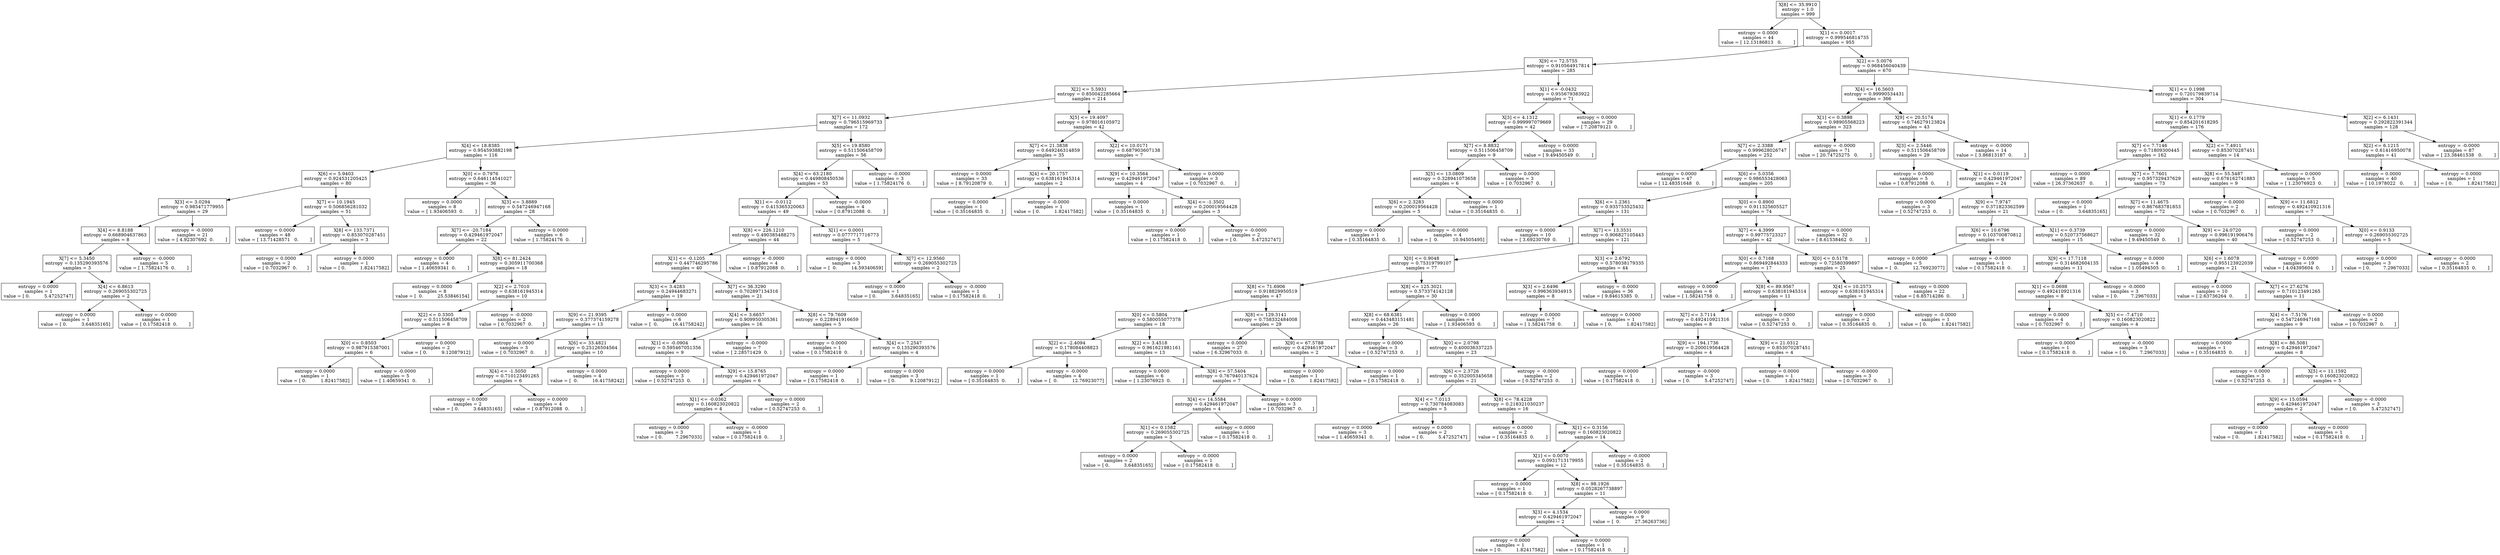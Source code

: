 digraph Tree {
0 [label="X[8] <= 35.9910\nentropy = 1.0\nsamples = 999", shape="box"] ;
1 [label="entropy = 0.0000\nsamples = 44\nvalue = [ 12.13186813   0.        ]", shape="box"] ;
0 -> 1 ;
2 [label="X[1] <= 0.0017\nentropy = 0.999546814735\nsamples = 955", shape="box"] ;
0 -> 2 ;
3 [label="X[9] <= 72.5755\nentropy = 0.910564917814\nsamples = 285", shape="box"] ;
2 -> 3 ;
4 [label="X[2] <= 5.5931\nentropy = 0.850042285664\nsamples = 214", shape="box"] ;
3 -> 4 ;
5 [label="X[7] <= 11.0932\nentropy = 0.796515969733\nsamples = 172", shape="box"] ;
4 -> 5 ;
6 [label="X[4] <= 18.8385\nentropy = 0.954593882198\nsamples = 116", shape="box"] ;
5 -> 6 ;
7 [label="X[6] <= 5.9403\nentropy = 0.924531205425\nsamples = 80", shape="box"] ;
6 -> 7 ;
8 [label="X[3] <= 3.0294\nentropy = 0.985471779955\nsamples = 29", shape="box"] ;
7 -> 8 ;
9 [label="X[4] <= 8.8188\nentropy = 0.668904637863\nsamples = 8", shape="box"] ;
8 -> 9 ;
10 [label="X[7] <= 5.3450\nentropy = 0.135290393576\nsamples = 3", shape="box"] ;
9 -> 10 ;
11 [label="entropy = 0.0000\nsamples = 1\nvalue = [ 0.          5.47252747]", shape="box"] ;
10 -> 11 ;
12 [label="X[4] <= 6.8613\nentropy = 0.269055302725\nsamples = 2", shape="box"] ;
10 -> 12 ;
13 [label="entropy = 0.0000\nsamples = 1\nvalue = [ 0.          3.64835165]", shape="box"] ;
12 -> 13 ;
14 [label="entropy = -0.0000\nsamples = 1\nvalue = [ 0.17582418  0.        ]", shape="box"] ;
12 -> 14 ;
15 [label="entropy = -0.0000\nsamples = 5\nvalue = [ 1.75824176  0.        ]", shape="box"] ;
9 -> 15 ;
16 [label="entropy = -0.0000\nsamples = 21\nvalue = [ 4.92307692  0.        ]", shape="box"] ;
8 -> 16 ;
17 [label="X[7] <= 10.1945\nentropy = 0.506856281032\nsamples = 51", shape="box"] ;
7 -> 17 ;
18 [label="entropy = 0.0000\nsamples = 48\nvalue = [ 13.71428571   0.        ]", shape="box"] ;
17 -> 18 ;
19 [label="X[8] <= 133.7371\nentropy = 0.853070287451\nsamples = 3", shape="box"] ;
17 -> 19 ;
20 [label="entropy = 0.0000\nsamples = 2\nvalue = [ 0.7032967  0.       ]", shape="box"] ;
19 -> 20 ;
21 [label="entropy = 0.0000\nsamples = 1\nvalue = [ 0.          1.82417582]", shape="box"] ;
19 -> 21 ;
22 [label="X[0] <= 0.7976\nentropy = 0.646114541027\nsamples = 36", shape="box"] ;
6 -> 22 ;
23 [label="entropy = 0.0000\nsamples = 8\nvalue = [ 1.93406593  0.        ]", shape="box"] ;
22 -> 23 ;
24 [label="X[3] <= 3.8889\nentropy = 0.547246947168\nsamples = 28", shape="box"] ;
22 -> 24 ;
25 [label="X[7] <= -20.7184\nentropy = 0.429461972047\nsamples = 22", shape="box"] ;
24 -> 25 ;
26 [label="entropy = 0.0000\nsamples = 4\nvalue = [ 1.40659341  0.        ]", shape="box"] ;
25 -> 26 ;
27 [label="X[8] <= 81.2424\nentropy = 0.305911700368\nsamples = 18", shape="box"] ;
25 -> 27 ;
28 [label="entropy = 0.0000\nsamples = 8\nvalue = [  0.          25.53846154]", shape="box"] ;
27 -> 28 ;
29 [label="X[2] <= 2.7010\nentropy = 0.638161945314\nsamples = 10", shape="box"] ;
27 -> 29 ;
30 [label="X[2] <= 0.3305\nentropy = 0.511506458709\nsamples = 8", shape="box"] ;
29 -> 30 ;
31 [label="X[0] <= 0.8503\nentropy = 0.987915387001\nsamples = 6", shape="box"] ;
30 -> 31 ;
32 [label="entropy = 0.0000\nsamples = 1\nvalue = [ 0.          1.82417582]", shape="box"] ;
31 -> 32 ;
33 [label="entropy = -0.0000\nsamples = 5\nvalue = [ 1.40659341  0.        ]", shape="box"] ;
31 -> 33 ;
34 [label="entropy = 0.0000\nsamples = 2\nvalue = [ 0.          9.12087912]", shape="box"] ;
30 -> 34 ;
35 [label="entropy = -0.0000\nsamples = 2\nvalue = [ 0.7032967  0.       ]", shape="box"] ;
29 -> 35 ;
36 [label="entropy = 0.0000\nsamples = 6\nvalue = [ 1.75824176  0.        ]", shape="box"] ;
24 -> 36 ;
37 [label="X[5] <= 19.8580\nentropy = 0.511506458709\nsamples = 56", shape="box"] ;
5 -> 37 ;
38 [label="X[4] <= 63.2180\nentropy = 0.449808450536\nsamples = 53", shape="box"] ;
37 -> 38 ;
39 [label="X[1] <= -0.0112\nentropy = 0.415365320063\nsamples = 49", shape="box"] ;
38 -> 39 ;
40 [label="X[8] <= 226.1210\nentropy = 0.490385488275\nsamples = 44", shape="box"] ;
39 -> 40 ;
41 [label="X[1] <= -0.1205\nentropy = 0.447746295786\nsamples = 40", shape="box"] ;
40 -> 41 ;
42 [label="X[3] <= 3.4283\nentropy = 0.24944683271\nsamples = 19", shape="box"] ;
41 -> 42 ;
43 [label="X[9] <= 21.9395\nentropy = 0.377374159278\nsamples = 13", shape="box"] ;
42 -> 43 ;
44 [label="entropy = 0.0000\nsamples = 3\nvalue = [ 0.7032967  0.       ]", shape="box"] ;
43 -> 44 ;
45 [label="X[6] <= 33.4821\nentropy = 0.25126504564\nsamples = 10", shape="box"] ;
43 -> 45 ;
46 [label="X[4] <= -1.5050\nentropy = 0.710123491265\nsamples = 6", shape="box"] ;
45 -> 46 ;
47 [label="entropy = 0.0000\nsamples = 2\nvalue = [ 0.          3.64835165]", shape="box"] ;
46 -> 47 ;
48 [label="entropy = 0.0000\nsamples = 4\nvalue = [ 0.87912088  0.        ]", shape="box"] ;
46 -> 48 ;
49 [label="entropy = 0.0000\nsamples = 4\nvalue = [  0.          16.41758242]", shape="box"] ;
45 -> 49 ;
50 [label="entropy = 0.0000\nsamples = 6\nvalue = [  0.          16.41758242]", shape="box"] ;
42 -> 50 ;
51 [label="X[7] <= 36.3290\nentropy = 0.702897134316\nsamples = 21", shape="box"] ;
41 -> 51 ;
52 [label="X[4] <= 3.6657\nentropy = 0.909950305361\nsamples = 16", shape="box"] ;
51 -> 52 ;
53 [label="X[1] <= -0.0904\nentropy = 0.595467051356\nsamples = 9", shape="box"] ;
52 -> 53 ;
54 [label="entropy = 0.0000\nsamples = 3\nvalue = [ 0.52747253  0.        ]", shape="box"] ;
53 -> 54 ;
55 [label="X[9] <= 15.8765\nentropy = 0.429461972047\nsamples = 6", shape="box"] ;
53 -> 55 ;
56 [label="X[1] <= -0.0362\nentropy = 0.160823020822\nsamples = 4", shape="box"] ;
55 -> 56 ;
57 [label="entropy = 0.0000\nsamples = 3\nvalue = [ 0.         7.2967033]", shape="box"] ;
56 -> 57 ;
58 [label="entropy = -0.0000\nsamples = 1\nvalue = [ 0.17582418  0.        ]", shape="box"] ;
56 -> 58 ;
59 [label="entropy = 0.0000\nsamples = 2\nvalue = [ 0.52747253  0.        ]", shape="box"] ;
55 -> 59 ;
60 [label="entropy = -0.0000\nsamples = 7\nvalue = [ 2.28571429  0.        ]", shape="box"] ;
52 -> 60 ;
61 [label="X[8] <= 79.7609\nentropy = 0.228941916659\nsamples = 5", shape="box"] ;
51 -> 61 ;
62 [label="entropy = 0.0000\nsamples = 1\nvalue = [ 0.17582418  0.        ]", shape="box"] ;
61 -> 62 ;
63 [label="X[4] <= 7.2547\nentropy = 0.135290393576\nsamples = 4", shape="box"] ;
61 -> 63 ;
64 [label="entropy = 0.0000\nsamples = 1\nvalue = [ 0.17582418  0.        ]", shape="box"] ;
63 -> 64 ;
65 [label="entropy = 0.0000\nsamples = 3\nvalue = [ 0.          9.12087912]", shape="box"] ;
63 -> 65 ;
66 [label="entropy = -0.0000\nsamples = 4\nvalue = [ 0.87912088  0.        ]", shape="box"] ;
40 -> 66 ;
67 [label="X[1] <= 0.0001\nentropy = 0.0777717716773\nsamples = 5", shape="box"] ;
39 -> 67 ;
68 [label="entropy = 0.0000\nsamples = 3\nvalue = [  0.          14.59340659]", shape="box"] ;
67 -> 68 ;
69 [label="X[7] <= 12.9560\nentropy = 0.269055302725\nsamples = 2", shape="box"] ;
67 -> 69 ;
70 [label="entropy = 0.0000\nsamples = 1\nvalue = [ 0.          3.64835165]", shape="box"] ;
69 -> 70 ;
71 [label="entropy = -0.0000\nsamples = 1\nvalue = [ 0.17582418  0.        ]", shape="box"] ;
69 -> 71 ;
72 [label="entropy = -0.0000\nsamples = 4\nvalue = [ 0.87912088  0.        ]", shape="box"] ;
38 -> 72 ;
73 [label="entropy = -0.0000\nsamples = 3\nvalue = [ 1.75824176  0.        ]", shape="box"] ;
37 -> 73 ;
74 [label="X[5] <= 19.4097\nentropy = 0.978016105972\nsamples = 42", shape="box"] ;
4 -> 74 ;
75 [label="X[7] <= 21.3838\nentropy = 0.649246314859\nsamples = 35", shape="box"] ;
74 -> 75 ;
76 [label="entropy = 0.0000\nsamples = 33\nvalue = [ 8.79120879  0.        ]", shape="box"] ;
75 -> 76 ;
77 [label="X[4] <= 20.1757\nentropy = 0.638161945314\nsamples = 2", shape="box"] ;
75 -> 77 ;
78 [label="entropy = 0.0000\nsamples = 1\nvalue = [ 0.35164835  0.        ]", shape="box"] ;
77 -> 78 ;
79 [label="entropy = -0.0000\nsamples = 1\nvalue = [ 0.          1.82417582]", shape="box"] ;
77 -> 79 ;
80 [label="X[2] <= 10.0171\nentropy = 0.687903607138\nsamples = 7", shape="box"] ;
74 -> 80 ;
81 [label="X[9] <= 10.3564\nentropy = 0.429461972047\nsamples = 4", shape="box"] ;
80 -> 81 ;
82 [label="entropy = 0.0000\nsamples = 1\nvalue = [ 0.35164835  0.        ]", shape="box"] ;
81 -> 82 ;
83 [label="X[4] <= -1.3502\nentropy = 0.200019564428\nsamples = 3", shape="box"] ;
81 -> 83 ;
84 [label="entropy = 0.0000\nsamples = 1\nvalue = [ 0.17582418  0.        ]", shape="box"] ;
83 -> 84 ;
85 [label="entropy = -0.0000\nsamples = 2\nvalue = [ 0.          5.47252747]", shape="box"] ;
83 -> 85 ;
86 [label="entropy = 0.0000\nsamples = 3\nvalue = [ 0.7032967  0.       ]", shape="box"] ;
80 -> 86 ;
87 [label="X[1] <= -0.0432\nentropy = 0.955679383922\nsamples = 71", shape="box"] ;
3 -> 87 ;
88 [label="X[3] <= 4.1312\nentropy = 0.999997079669\nsamples = 42", shape="box"] ;
87 -> 88 ;
89 [label="X[7] <= 8.8832\nentropy = 0.511506458709\nsamples = 9", shape="box"] ;
88 -> 89 ;
90 [label="X[5] <= 13.0809\nentropy = 0.328941073658\nsamples = 6", shape="box"] ;
89 -> 90 ;
91 [label="X[6] <= 2.3283\nentropy = 0.200019564428\nsamples = 5", shape="box"] ;
90 -> 91 ;
92 [label="entropy = 0.0000\nsamples = 1\nvalue = [ 0.35164835  0.        ]", shape="box"] ;
91 -> 92 ;
93 [label="entropy = -0.0000\nsamples = 4\nvalue = [  0.          10.94505495]", shape="box"] ;
91 -> 93 ;
94 [label="entropy = 0.0000\nsamples = 1\nvalue = [ 0.35164835  0.        ]", shape="box"] ;
90 -> 94 ;
95 [label="entropy = 0.0000\nsamples = 3\nvalue = [ 0.7032967  0.       ]", shape="box"] ;
89 -> 95 ;
96 [label="entropy = 0.0000\nsamples = 33\nvalue = [ 9.49450549  0.        ]", shape="box"] ;
88 -> 96 ;
97 [label="entropy = 0.0000\nsamples = 29\nvalue = [ 7.20879121  0.        ]", shape="box"] ;
87 -> 97 ;
98 [label="X[2] <= 5.0076\nentropy = 0.968456040439\nsamples = 670", shape="box"] ;
2 -> 98 ;
99 [label="X[4] <= 16.5603\nentropy = 0.99990534431\nsamples = 366", shape="box"] ;
98 -> 99 ;
100 [label="X[1] <= 0.3898\nentropy = 0.98905568223\nsamples = 323", shape="box"] ;
99 -> 100 ;
101 [label="X[7] <= 2.3388\nentropy = 0.999628026747\nsamples = 252", shape="box"] ;
100 -> 101 ;
102 [label="entropy = 0.0000\nsamples = 47\nvalue = [ 12.48351648   0.        ]", shape="box"] ;
101 -> 102 ;
103 [label="X[6] <= 5.0356\nentropy = 0.986553428063\nsamples = 205", shape="box"] ;
101 -> 103 ;
104 [label="X[6] <= 1.2361\nentropy = 0.935753525432\nsamples = 131", shape="box"] ;
103 -> 104 ;
105 [label="entropy = 0.0000\nsamples = 10\nvalue = [ 3.69230769  0.        ]", shape="box"] ;
104 -> 105 ;
106 [label="X[7] <= 13.3531\nentropy = 0.906827105443\nsamples = 121", shape="box"] ;
104 -> 106 ;
107 [label="X[0] <= 0.9048\nentropy = 0.75319799107\nsamples = 77", shape="box"] ;
106 -> 107 ;
108 [label="X[8] <= 71.6906\nentropy = 0.918829950519\nsamples = 47", shape="box"] ;
107 -> 108 ;
109 [label="X[0] <= 0.5804\nentropy = 0.580055077378\nsamples = 18", shape="box"] ;
108 -> 109 ;
110 [label="X[2] <= -2.4094\nentropy = 0.178084408823\nsamples = 5", shape="box"] ;
109 -> 110 ;
111 [label="entropy = 0.0000\nsamples = 1\nvalue = [ 0.35164835  0.        ]", shape="box"] ;
110 -> 111 ;
112 [label="entropy = -0.0000\nsamples = 4\nvalue = [  0.          12.76923077]", shape="box"] ;
110 -> 112 ;
113 [label="X[2] <= 3.4518\nentropy = 0.961621981161\nsamples = 13", shape="box"] ;
109 -> 113 ;
114 [label="entropy = 0.0000\nsamples = 6\nvalue = [ 1.23076923  0.        ]", shape="box"] ;
113 -> 114 ;
115 [label="X[8] <= 57.5404\nentropy = 0.767940137624\nsamples = 7", shape="box"] ;
113 -> 115 ;
116 [label="X[4] <= 14.5584\nentropy = 0.429461972047\nsamples = 4", shape="box"] ;
115 -> 116 ;
117 [label="X[1] <= 0.1582\nentropy = 0.269055302725\nsamples = 3", shape="box"] ;
116 -> 117 ;
118 [label="entropy = 0.0000\nsamples = 2\nvalue = [ 0.          3.64835165]", shape="box"] ;
117 -> 118 ;
119 [label="entropy = -0.0000\nsamples = 1\nvalue = [ 0.17582418  0.        ]", shape="box"] ;
117 -> 119 ;
120 [label="entropy = 0.0000\nsamples = 1\nvalue = [ 0.17582418  0.        ]", shape="box"] ;
116 -> 120 ;
121 [label="entropy = 0.0000\nsamples = 3\nvalue = [ 0.7032967  0.       ]", shape="box"] ;
115 -> 121 ;
122 [label="X[8] <= 129.3141\nentropy = 0.758332484008\nsamples = 29", shape="box"] ;
108 -> 122 ;
123 [label="entropy = 0.0000\nsamples = 27\nvalue = [ 6.32967033  0.        ]", shape="box"] ;
122 -> 123 ;
124 [label="X[9] <= 67.5788\nentropy = 0.429461972047\nsamples = 2", shape="box"] ;
122 -> 124 ;
125 [label="entropy = 0.0000\nsamples = 1\nvalue = [ 0.          1.82417582]", shape="box"] ;
124 -> 125 ;
126 [label="entropy = 0.0000\nsamples = 1\nvalue = [ 0.17582418  0.        ]", shape="box"] ;
124 -> 126 ;
127 [label="X[8] <= 125.3021\nentropy = 0.573374142128\nsamples = 30", shape="box"] ;
107 -> 127 ;
128 [label="X[8] <= 68.6381\nentropy = 0.443483151481\nsamples = 26", shape="box"] ;
127 -> 128 ;
129 [label="entropy = 0.0000\nsamples = 3\nvalue = [ 0.52747253  0.        ]", shape="box"] ;
128 -> 129 ;
130 [label="X[0] <= 2.0798\nentropy = 0.400036337225\nsamples = 23", shape="box"] ;
128 -> 130 ;
131 [label="X[6] <= 2.3726\nentropy = 0.352005345658\nsamples = 21", shape="box"] ;
130 -> 131 ;
132 [label="X[4] <= 7.0113\nentropy = 0.730784083083\nsamples = 5", shape="box"] ;
131 -> 132 ;
133 [label="entropy = 0.0000\nsamples = 3\nvalue = [ 1.40659341  0.        ]", shape="box"] ;
132 -> 133 ;
134 [label="entropy = 0.0000\nsamples = 2\nvalue = [ 0.          5.47252747]", shape="box"] ;
132 -> 134 ;
135 [label="X[8] <= 78.4228\nentropy = 0.218321030237\nsamples = 16", shape="box"] ;
131 -> 135 ;
136 [label="entropy = 0.0000\nsamples = 2\nvalue = [ 0.35164835  0.        ]", shape="box"] ;
135 -> 136 ;
137 [label="X[1] <= 0.3156\nentropy = 0.160823020822\nsamples = 14", shape="box"] ;
135 -> 137 ;
138 [label="X[1] <= 0.0070\nentropy = 0.0931713179955\nsamples = 12", shape="box"] ;
137 -> 138 ;
139 [label="entropy = 0.0000\nsamples = 1\nvalue = [ 0.17582418  0.        ]", shape="box"] ;
138 -> 139 ;
140 [label="X[8] <= 98.1926\nentropy = 0.0528267738897\nsamples = 11", shape="box"] ;
138 -> 140 ;
141 [label="X[3] <= 4.1534\nentropy = 0.429461972047\nsamples = 2", shape="box"] ;
140 -> 141 ;
142 [label="entropy = 0.0000\nsamples = 1\nvalue = [ 0.          1.82417582]", shape="box"] ;
141 -> 142 ;
143 [label="entropy = 0.0000\nsamples = 1\nvalue = [ 0.17582418  0.        ]", shape="box"] ;
141 -> 143 ;
144 [label="entropy = 0.0000\nsamples = 9\nvalue = [  0.          27.36263736]", shape="box"] ;
140 -> 144 ;
145 [label="entropy = -0.0000\nsamples = 2\nvalue = [ 0.35164835  0.        ]", shape="box"] ;
137 -> 145 ;
146 [label="entropy = -0.0000\nsamples = 2\nvalue = [ 0.52747253  0.        ]", shape="box"] ;
130 -> 146 ;
147 [label="entropy = 0.0000\nsamples = 4\nvalue = [ 1.93406593  0.        ]", shape="box"] ;
127 -> 147 ;
148 [label="X[3] <= 2.6792\nentropy = 0.578038179335\nsamples = 44", shape="box"] ;
106 -> 148 ;
149 [label="X[3] <= 2.6496\nentropy = 0.996363934915\nsamples = 8", shape="box"] ;
148 -> 149 ;
150 [label="entropy = 0.0000\nsamples = 7\nvalue = [ 1.58241758  0.        ]", shape="box"] ;
149 -> 150 ;
151 [label="entropy = 0.0000\nsamples = 1\nvalue = [ 0.          1.82417582]", shape="box"] ;
149 -> 151 ;
152 [label="entropy = -0.0000\nsamples = 36\nvalue = [ 9.84615385  0.        ]", shape="box"] ;
148 -> 152 ;
153 [label="X[0] <= 0.8900\nentropy = 0.911325605527\nsamples = 74", shape="box"] ;
103 -> 153 ;
154 [label="X[7] <= 4.3999\nentropy = 0.99775723327\nsamples = 42", shape="box"] ;
153 -> 154 ;
155 [label="X[0] <= 0.7168\nentropy = 0.869492844333\nsamples = 17", shape="box"] ;
154 -> 155 ;
156 [label="entropy = 0.0000\nsamples = 6\nvalue = [ 1.58241758  0.        ]", shape="box"] ;
155 -> 156 ;
157 [label="X[8] <= 89.9567\nentropy = 0.638161945314\nsamples = 11", shape="box"] ;
155 -> 157 ;
158 [label="X[7] <= 3.7114\nentropy = 0.492410921316\nsamples = 8", shape="box"] ;
157 -> 158 ;
159 [label="X[9] <= 194.1736\nentropy = 0.200019564428\nsamples = 4", shape="box"] ;
158 -> 159 ;
160 [label="entropy = 0.0000\nsamples = 1\nvalue = [ 0.17582418  0.        ]", shape="box"] ;
159 -> 160 ;
161 [label="entropy = -0.0000\nsamples = 3\nvalue = [ 0.          5.47252747]", shape="box"] ;
159 -> 161 ;
162 [label="X[9] <= 21.0312\nentropy = 0.853070287451\nsamples = 4", shape="box"] ;
158 -> 162 ;
163 [label="entropy = 0.0000\nsamples = 1\nvalue = [ 0.          1.82417582]", shape="box"] ;
162 -> 163 ;
164 [label="entropy = -0.0000\nsamples = 3\nvalue = [ 0.7032967  0.       ]", shape="box"] ;
162 -> 164 ;
165 [label="entropy = 0.0000\nsamples = 3\nvalue = [ 0.52747253  0.        ]", shape="box"] ;
157 -> 165 ;
166 [label="X[0] <= 0.5178\nentropy = 0.72580399897\nsamples = 25", shape="box"] ;
154 -> 166 ;
167 [label="X[4] <= 10.2573\nentropy = 0.638161945314\nsamples = 3", shape="box"] ;
166 -> 167 ;
168 [label="entropy = 0.0000\nsamples = 2\nvalue = [ 0.35164835  0.        ]", shape="box"] ;
167 -> 168 ;
169 [label="entropy = -0.0000\nsamples = 1\nvalue = [ 0.          1.82417582]", shape="box"] ;
167 -> 169 ;
170 [label="entropy = 0.0000\nsamples = 22\nvalue = [ 6.85714286  0.        ]", shape="box"] ;
166 -> 170 ;
171 [label="entropy = 0.0000\nsamples = 32\nvalue = [ 8.61538462  0.        ]", shape="box"] ;
153 -> 171 ;
172 [label="entropy = -0.0000\nsamples = 71\nvalue = [ 20.74725275   0.        ]", shape="box"] ;
100 -> 172 ;
173 [label="X[9] <= 20.5174\nentropy = 0.746279123824\nsamples = 43", shape="box"] ;
99 -> 173 ;
174 [label="X[3] <= 2.5446\nentropy = 0.511506458709\nsamples = 29", shape="box"] ;
173 -> 174 ;
175 [label="entropy = 0.0000\nsamples = 5\nvalue = [ 0.87912088  0.        ]", shape="box"] ;
174 -> 175 ;
176 [label="X[1] <= 0.0119\nentropy = 0.429461972047\nsamples = 24", shape="box"] ;
174 -> 176 ;
177 [label="entropy = 0.0000\nsamples = 3\nvalue = [ 0.52747253  0.        ]", shape="box"] ;
176 -> 177 ;
178 [label="X[9] <= 7.9747\nentropy = 0.371823362599\nsamples = 21", shape="box"] ;
176 -> 178 ;
179 [label="X[6] <= 10.6796\nentropy = 0.103700870812\nsamples = 6", shape="box"] ;
178 -> 179 ;
180 [label="entropy = 0.0000\nsamples = 5\nvalue = [  0.          12.76923077]", shape="box"] ;
179 -> 180 ;
181 [label="entropy = -0.0000\nsamples = 1\nvalue = [ 0.17582418  0.        ]", shape="box"] ;
179 -> 181 ;
182 [label="X[1] <= 0.3739\nentropy = 0.520737568627\nsamples = 15", shape="box"] ;
178 -> 182 ;
183 [label="X[9] <= 17.7118\nentropy = 0.314682604135\nsamples = 11", shape="box"] ;
182 -> 183 ;
184 [label="X[1] <= 0.0698\nentropy = 0.492410921316\nsamples = 8", shape="box"] ;
183 -> 184 ;
185 [label="entropy = 0.0000\nsamples = 4\nvalue = [ 0.7032967  0.       ]", shape="box"] ;
184 -> 185 ;
186 [label="X[5] <= -7.4710\nentropy = 0.160823020822\nsamples = 4", shape="box"] ;
184 -> 186 ;
187 [label="entropy = 0.0000\nsamples = 1\nvalue = [ 0.17582418  0.        ]", shape="box"] ;
186 -> 187 ;
188 [label="entropy = -0.0000\nsamples = 3\nvalue = [ 0.         7.2967033]", shape="box"] ;
186 -> 188 ;
189 [label="entropy = -0.0000\nsamples = 3\nvalue = [ 0.         7.2967033]", shape="box"] ;
183 -> 189 ;
190 [label="entropy = 0.0000\nsamples = 4\nvalue = [ 1.05494505  0.        ]", shape="box"] ;
182 -> 190 ;
191 [label="entropy = -0.0000\nsamples = 14\nvalue = [ 3.86813187  0.        ]", shape="box"] ;
173 -> 191 ;
192 [label="X[1] <= 0.1998\nentropy = 0.720179839714\nsamples = 304", shape="box"] ;
98 -> 192 ;
193 [label="X[1] <= 0.1779\nentropy = 0.854201618295\nsamples = 176", shape="box"] ;
192 -> 193 ;
194 [label="X[7] <= 7.7146\nentropy = 0.71809300445\nsamples = 162", shape="box"] ;
193 -> 194 ;
195 [label="entropy = 0.0000\nsamples = 89\nvalue = [ 26.37362637   0.        ]", shape="box"] ;
194 -> 195 ;
196 [label="X[7] <= 7.7601\nentropy = 0.957329437629\nsamples = 73", shape="box"] ;
194 -> 196 ;
197 [label="entropy = 0.0000\nsamples = 1\nvalue = [ 0.          3.64835165]", shape="box"] ;
196 -> 197 ;
198 [label="X[7] <= 11.4675\nentropy = 0.867683781853\nsamples = 72", shape="box"] ;
196 -> 198 ;
199 [label="entropy = 0.0000\nsamples = 32\nvalue = [ 9.49450549  0.        ]", shape="box"] ;
198 -> 199 ;
200 [label="X[9] <= 24.0720\nentropy = 0.996191906476\nsamples = 40", shape="box"] ;
198 -> 200 ;
201 [label="X[6] <= 1.6078\nentropy = 0.955123922039\nsamples = 21", shape="box"] ;
200 -> 201 ;
202 [label="entropy = 0.0000\nsamples = 10\nvalue = [ 2.63736264  0.        ]", shape="box"] ;
201 -> 202 ;
203 [label="X[7] <= 27.6276\nentropy = 0.710123491265\nsamples = 11", shape="box"] ;
201 -> 203 ;
204 [label="X[4] <= -7.5176\nentropy = 0.547246947168\nsamples = 9", shape="box"] ;
203 -> 204 ;
205 [label="entropy = 0.0000\nsamples = 1\nvalue = [ 0.35164835  0.        ]", shape="box"] ;
204 -> 205 ;
206 [label="X[8] <= 86.5081\nentropy = 0.429461972047\nsamples = 8", shape="box"] ;
204 -> 206 ;
207 [label="entropy = 0.0000\nsamples = 3\nvalue = [ 0.52747253  0.        ]", shape="box"] ;
206 -> 207 ;
208 [label="X[5] <= 11.1592\nentropy = 0.160823020822\nsamples = 5", shape="box"] ;
206 -> 208 ;
209 [label="X[9] <= 15.0594\nentropy = 0.429461972047\nsamples = 2", shape="box"] ;
208 -> 209 ;
210 [label="entropy = 0.0000\nsamples = 1\nvalue = [ 0.          1.82417582]", shape="box"] ;
209 -> 210 ;
211 [label="entropy = 0.0000\nsamples = 1\nvalue = [ 0.17582418  0.        ]", shape="box"] ;
209 -> 211 ;
212 [label="entropy = -0.0000\nsamples = 3\nvalue = [ 0.          5.47252747]", shape="box"] ;
208 -> 212 ;
213 [label="entropy = 0.0000\nsamples = 2\nvalue = [ 0.7032967  0.       ]", shape="box"] ;
203 -> 213 ;
214 [label="entropy = 0.0000\nsamples = 19\nvalue = [ 4.04395604  0.        ]", shape="box"] ;
200 -> 214 ;
215 [label="X[2] <= 7.4911\nentropy = 0.853070287451\nsamples = 14", shape="box"] ;
193 -> 215 ;
216 [label="X[8] <= 55.5487\nentropy = 0.676162741883\nsamples = 9", shape="box"] ;
215 -> 216 ;
217 [label="entropy = 0.0000\nsamples = 2\nvalue = [ 0.7032967  0.       ]", shape="box"] ;
216 -> 217 ;
218 [label="X[9] <= 11.6812\nentropy = 0.492410921316\nsamples = 7", shape="box"] ;
216 -> 218 ;
219 [label="entropy = 0.0000\nsamples = 2\nvalue = [ 0.52747253  0.        ]", shape="box"] ;
218 -> 219 ;
220 [label="X[0] <= 0.9133\nentropy = 0.269055302725\nsamples = 5", shape="box"] ;
218 -> 220 ;
221 [label="entropy = 0.0000\nsamples = 3\nvalue = [ 0.         7.2967033]", shape="box"] ;
220 -> 221 ;
222 [label="entropy = -0.0000\nsamples = 2\nvalue = [ 0.35164835  0.        ]", shape="box"] ;
220 -> 222 ;
223 [label="entropy = 0.0000\nsamples = 5\nvalue = [ 1.23076923  0.        ]", shape="box"] ;
215 -> 223 ;
224 [label="X[2] <= 6.1431\nentropy = 0.292822391344\nsamples = 128", shape="box"] ;
192 -> 224 ;
225 [label="X[2] <= 6.1215\nentropy = 0.61416950078\nsamples = 41", shape="box"] ;
224 -> 225 ;
226 [label="entropy = 0.0000\nsamples = 40\nvalue = [ 10.1978022   0.       ]", shape="box"] ;
225 -> 226 ;
227 [label="entropy = 0.0000\nsamples = 1\nvalue = [ 0.          1.82417582]", shape="box"] ;
225 -> 227 ;
228 [label="entropy = -0.0000\nsamples = 87\nvalue = [ 23.38461538   0.        ]", shape="box"] ;
224 -> 228 ;
}